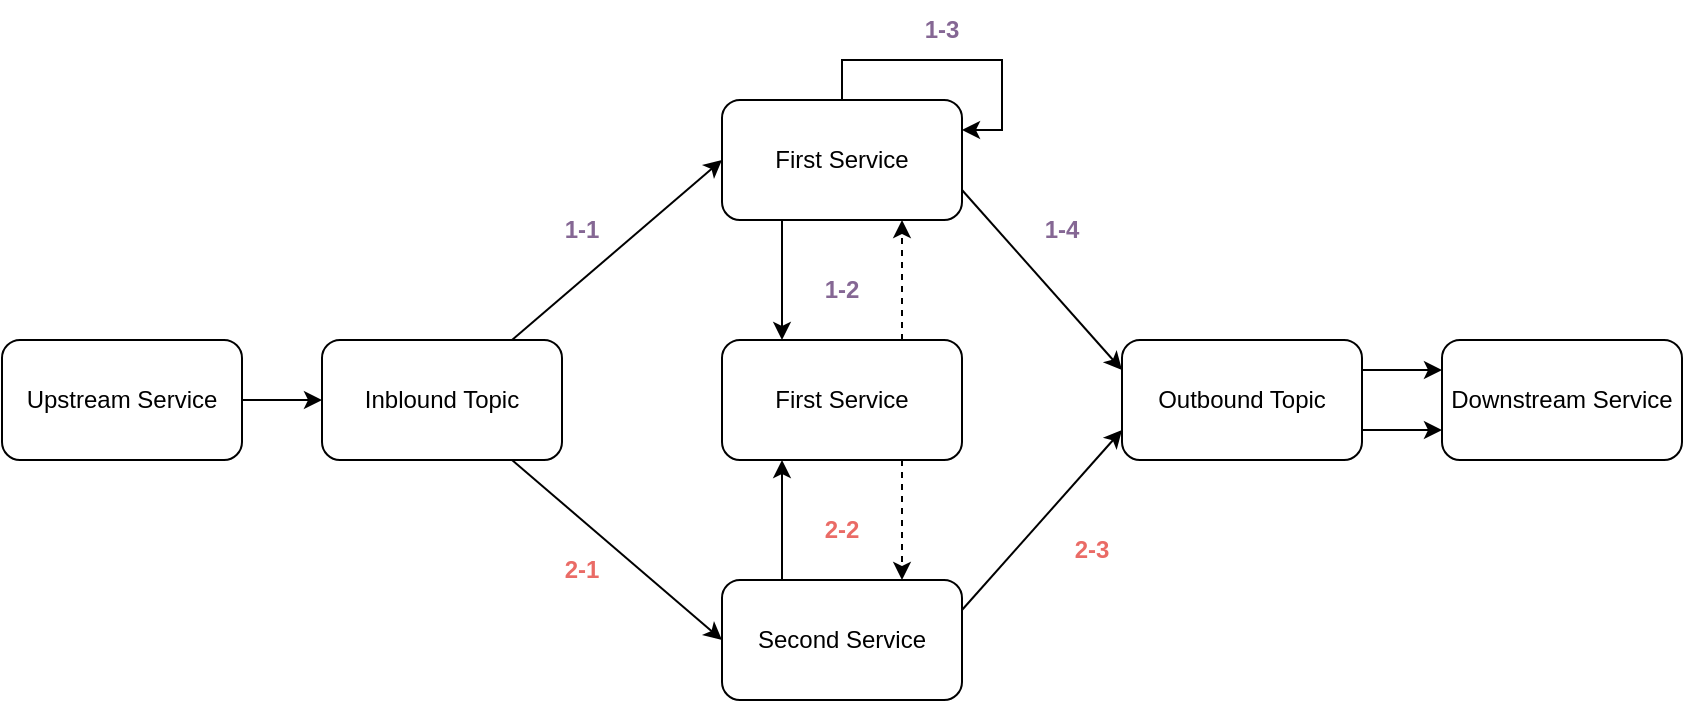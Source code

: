 <mxfile version="24.0.0" type="github">
  <diagram name="페이지-1" id="Xa38Sybxr32NkZHonVsy">
    <mxGraphModel dx="524" dy="997" grid="1" gridSize="10" guides="1" tooltips="1" connect="1" arrows="1" fold="1" page="1" pageScale="1" pageWidth="1169" pageHeight="827" math="0" shadow="0">
      <root>
        <mxCell id="0" />
        <mxCell id="1" parent="0" />
        <mxCell id="DOJyUe9yedu12fU6zfcb-9" style="edgeStyle=orthogonalEdgeStyle;rounded=0;orthogonalLoop=1;jettySize=auto;html=1;entryX=0;entryY=0.5;entryDx=0;entryDy=0;" parent="1" source="DOJyUe9yedu12fU6zfcb-2" target="DOJyUe9yedu12fU6zfcb-3" edge="1">
          <mxGeometry relative="1" as="geometry" />
        </mxCell>
        <mxCell id="DOJyUe9yedu12fU6zfcb-2" value="Upstream Service" style="rounded=1;whiteSpace=wrap;html=1;" parent="1" vertex="1">
          <mxGeometry x="40" y="200" width="120" height="60" as="geometry" />
        </mxCell>
        <mxCell id="DOJyUe9yedu12fU6zfcb-10" style="rounded=0;orthogonalLoop=1;jettySize=auto;html=1;entryX=0;entryY=0.5;entryDx=0;entryDy=0;" parent="1" source="DOJyUe9yedu12fU6zfcb-3" target="DOJyUe9yedu12fU6zfcb-4" edge="1">
          <mxGeometry relative="1" as="geometry" />
        </mxCell>
        <mxCell id="DOJyUe9yedu12fU6zfcb-11" style="rounded=0;orthogonalLoop=1;jettySize=auto;html=1;entryX=0;entryY=0.5;entryDx=0;entryDy=0;" parent="1" source="DOJyUe9yedu12fU6zfcb-3" target="DOJyUe9yedu12fU6zfcb-6" edge="1">
          <mxGeometry relative="1" as="geometry" />
        </mxCell>
        <mxCell id="DOJyUe9yedu12fU6zfcb-3" value="Inblound Topic" style="rounded=1;whiteSpace=wrap;html=1;" parent="1" vertex="1">
          <mxGeometry x="200" y="200" width="120" height="60" as="geometry" />
        </mxCell>
        <mxCell id="23JzstFYRZB8To4MGrBw-4" style="edgeStyle=orthogonalEdgeStyle;rounded=0;orthogonalLoop=1;jettySize=auto;html=1;exitX=0.25;exitY=1;exitDx=0;exitDy=0;entryX=0.25;entryY=0;entryDx=0;entryDy=0;" edge="1" parent="1" source="DOJyUe9yedu12fU6zfcb-4" target="DOJyUe9yedu12fU6zfcb-5">
          <mxGeometry relative="1" as="geometry" />
        </mxCell>
        <mxCell id="23JzstFYRZB8To4MGrBw-5" style="rounded=0;orthogonalLoop=1;jettySize=auto;html=1;entryX=0;entryY=0.25;entryDx=0;entryDy=0;exitX=1;exitY=0.75;exitDx=0;exitDy=0;" edge="1" parent="1" source="DOJyUe9yedu12fU6zfcb-4" target="DOJyUe9yedu12fU6zfcb-7">
          <mxGeometry relative="1" as="geometry" />
        </mxCell>
        <mxCell id="DOJyUe9yedu12fU6zfcb-4" value="First Service" style="rounded=1;whiteSpace=wrap;html=1;" parent="1" vertex="1">
          <mxGeometry x="400" y="80" width="120" height="60" as="geometry" />
        </mxCell>
        <mxCell id="23JzstFYRZB8To4MGrBw-2" style="edgeStyle=orthogonalEdgeStyle;rounded=0;orthogonalLoop=1;jettySize=auto;html=1;exitX=0.75;exitY=1;exitDx=0;exitDy=0;entryX=0.75;entryY=0;entryDx=0;entryDy=0;dashed=1;" edge="1" parent="1" source="DOJyUe9yedu12fU6zfcb-5" target="DOJyUe9yedu12fU6zfcb-6">
          <mxGeometry relative="1" as="geometry" />
        </mxCell>
        <mxCell id="23JzstFYRZB8To4MGrBw-3" style="edgeStyle=orthogonalEdgeStyle;rounded=0;orthogonalLoop=1;jettySize=auto;html=1;exitX=0.75;exitY=0;exitDx=0;exitDy=0;entryX=0.75;entryY=1;entryDx=0;entryDy=0;dashed=1;" edge="1" parent="1" source="DOJyUe9yedu12fU6zfcb-5" target="DOJyUe9yedu12fU6zfcb-4">
          <mxGeometry relative="1" as="geometry" />
        </mxCell>
        <mxCell id="DOJyUe9yedu12fU6zfcb-5" value="First Service" style="rounded=1;whiteSpace=wrap;html=1;" parent="1" vertex="1">
          <mxGeometry x="400" y="200" width="120" height="60" as="geometry" />
        </mxCell>
        <mxCell id="23JzstFYRZB8To4MGrBw-1" style="edgeStyle=orthogonalEdgeStyle;rounded=0;orthogonalLoop=1;jettySize=auto;html=1;exitX=0.25;exitY=0;exitDx=0;exitDy=0;entryX=0.25;entryY=1;entryDx=0;entryDy=0;" edge="1" parent="1" source="DOJyUe9yedu12fU6zfcb-6" target="DOJyUe9yedu12fU6zfcb-5">
          <mxGeometry relative="1" as="geometry" />
        </mxCell>
        <mxCell id="23JzstFYRZB8To4MGrBw-6" style="rounded=0;orthogonalLoop=1;jettySize=auto;html=1;exitX=1;exitY=0.25;exitDx=0;exitDy=0;entryX=0;entryY=0.75;entryDx=0;entryDy=0;" edge="1" parent="1" source="DOJyUe9yedu12fU6zfcb-6" target="DOJyUe9yedu12fU6zfcb-7">
          <mxGeometry relative="1" as="geometry" />
        </mxCell>
        <mxCell id="DOJyUe9yedu12fU6zfcb-6" value="Second Service" style="rounded=1;whiteSpace=wrap;html=1;" parent="1" vertex="1">
          <mxGeometry x="400" y="320" width="120" height="60" as="geometry" />
        </mxCell>
        <mxCell id="23JzstFYRZB8To4MGrBw-7" style="edgeStyle=orthogonalEdgeStyle;rounded=0;orthogonalLoop=1;jettySize=auto;html=1;exitX=1;exitY=0.25;exitDx=0;exitDy=0;entryX=0;entryY=0.25;entryDx=0;entryDy=0;" edge="1" parent="1" source="DOJyUe9yedu12fU6zfcb-7" target="DOJyUe9yedu12fU6zfcb-8">
          <mxGeometry relative="1" as="geometry" />
        </mxCell>
        <mxCell id="23JzstFYRZB8To4MGrBw-8" style="edgeStyle=orthogonalEdgeStyle;rounded=0;orthogonalLoop=1;jettySize=auto;html=1;exitX=1;exitY=0.75;exitDx=0;exitDy=0;entryX=0;entryY=0.75;entryDx=0;entryDy=0;" edge="1" parent="1" source="DOJyUe9yedu12fU6zfcb-7" target="DOJyUe9yedu12fU6zfcb-8">
          <mxGeometry relative="1" as="geometry" />
        </mxCell>
        <mxCell id="DOJyUe9yedu12fU6zfcb-7" value="Outbound Topic" style="rounded=1;whiteSpace=wrap;html=1;" parent="1" vertex="1">
          <mxGeometry x="600" y="200" width="120" height="60" as="geometry" />
        </mxCell>
        <mxCell id="DOJyUe9yedu12fU6zfcb-8" value="Downstream Service" style="rounded=1;whiteSpace=wrap;html=1;" parent="1" vertex="1">
          <mxGeometry x="760" y="200" width="120" height="60" as="geometry" />
        </mxCell>
        <mxCell id="DOJyUe9yedu12fU6zfcb-16" style="edgeStyle=orthogonalEdgeStyle;rounded=0;orthogonalLoop=1;jettySize=auto;html=1;entryX=1;entryY=0.25;entryDx=0;entryDy=0;" parent="1" source="DOJyUe9yedu12fU6zfcb-4" target="DOJyUe9yedu12fU6zfcb-4" edge="1">
          <mxGeometry relative="1" as="geometry" />
        </mxCell>
        <mxCell id="23JzstFYRZB8To4MGrBw-9" value="&lt;b&gt;1-1&lt;/b&gt;" style="text;html=1;align=center;verticalAlign=middle;whiteSpace=wrap;rounded=0;fontColor=#856794;" vertex="1" parent="1">
          <mxGeometry x="300" y="130" width="60" height="30" as="geometry" />
        </mxCell>
        <mxCell id="23JzstFYRZB8To4MGrBw-11" value="&lt;b&gt;1-2&lt;/b&gt;" style="text;html=1;align=center;verticalAlign=middle;whiteSpace=wrap;rounded=0;fontColor=#856794;" vertex="1" parent="1">
          <mxGeometry x="430" y="160" width="60" height="30" as="geometry" />
        </mxCell>
        <mxCell id="23JzstFYRZB8To4MGrBw-12" value="&lt;b&gt;1-3&lt;/b&gt;" style="text;html=1;align=center;verticalAlign=middle;whiteSpace=wrap;rounded=0;fontColor=#856794;" vertex="1" parent="1">
          <mxGeometry x="480" y="30" width="60" height="30" as="geometry" />
        </mxCell>
        <mxCell id="23JzstFYRZB8To4MGrBw-13" value="&lt;b&gt;1-4&lt;/b&gt;" style="text;html=1;align=center;verticalAlign=middle;whiteSpace=wrap;rounded=0;fontColor=#856794;" vertex="1" parent="1">
          <mxGeometry x="540" y="130" width="60" height="30" as="geometry" />
        </mxCell>
        <mxCell id="23JzstFYRZB8To4MGrBw-14" value="&lt;b&gt;&lt;font color=&quot;#ea6b66&quot;&gt;2-1&lt;/font&gt;&lt;/b&gt;" style="text;html=1;align=center;verticalAlign=middle;whiteSpace=wrap;rounded=0;fontColor=#4747B3;" vertex="1" parent="1">
          <mxGeometry x="300" y="300" width="60" height="30" as="geometry" />
        </mxCell>
        <mxCell id="23JzstFYRZB8To4MGrBw-15" value="&lt;b&gt;&lt;font color=&quot;#ea6b66&quot;&gt;2-2&lt;/font&gt;&lt;/b&gt;" style="text;html=1;align=center;verticalAlign=middle;whiteSpace=wrap;rounded=0;fontColor=#4747B3;" vertex="1" parent="1">
          <mxGeometry x="430" y="280" width="60" height="30" as="geometry" />
        </mxCell>
        <mxCell id="23JzstFYRZB8To4MGrBw-16" value="&lt;b&gt;&lt;font color=&quot;#ea6b66&quot;&gt;2-3&lt;/font&gt;&lt;/b&gt;" style="text;html=1;align=center;verticalAlign=middle;whiteSpace=wrap;rounded=0;fontColor=#4747B3;" vertex="1" parent="1">
          <mxGeometry x="555" y="290" width="60" height="30" as="geometry" />
        </mxCell>
      </root>
    </mxGraphModel>
  </diagram>
</mxfile>
